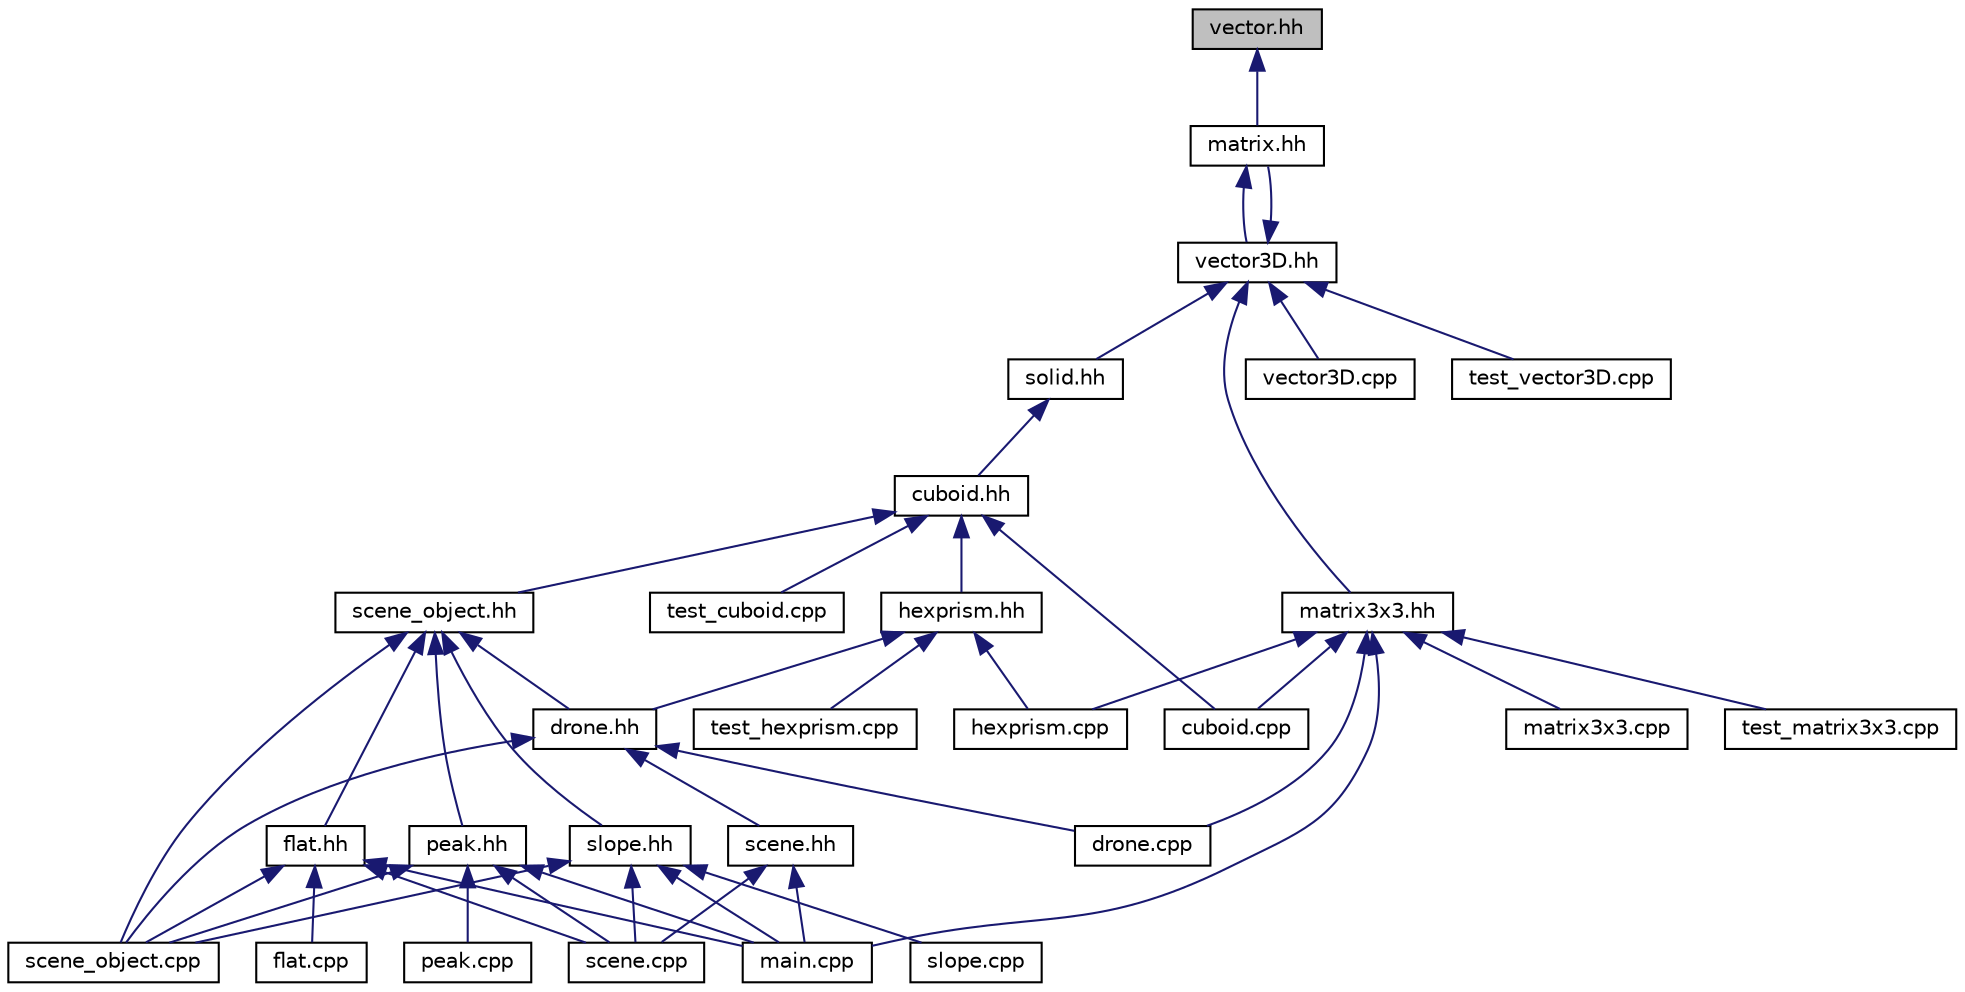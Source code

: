 digraph "vector.hh"
{
 // LATEX_PDF_SIZE
  edge [fontname="Helvetica",fontsize="10",labelfontname="Helvetica",labelfontsize="10"];
  node [fontname="Helvetica",fontsize="10",shape=record];
  Node1 [label="vector.hh",height=0.2,width=0.4,color="black", fillcolor="grey75", style="filled", fontcolor="black",tooltip="Definicja szablonu Vector."];
  Node1 -> Node2 [dir="back",color="midnightblue",fontsize="10",style="solid",fontname="Helvetica"];
  Node2 [label="matrix.hh",height=0.2,width=0.4,color="black", fillcolor="white", style="filled",URL="$matrix_8hh.html",tooltip="Definicja szablonu Matrix."];
  Node2 -> Node3 [dir="back",color="midnightblue",fontsize="10",style="solid",fontname="Helvetica"];
  Node3 [label="vector3D.hh",height=0.2,width=0.4,color="black", fillcolor="white", style="filled",URL="$vector3_d_8hh.html",tooltip="konkretyzacja szablonu Vector3D"];
  Node3 -> Node4 [dir="back",color="midnightblue",fontsize="10",style="solid",fontname="Helvetica"];
  Node4 [label="solid.hh",height=0.2,width=0.4,color="black", fillcolor="white", style="filled",URL="$solid_8hh.html",tooltip="Definicja klasy Solid."];
  Node4 -> Node5 [dir="back",color="midnightblue",fontsize="10",style="solid",fontname="Helvetica"];
  Node5 [label="cuboid.hh",height=0.2,width=0.4,color="black", fillcolor="white", style="filled",URL="$cuboid_8hh.html",tooltip="Deklaracja klasy Cuboid."];
  Node5 -> Node6 [dir="back",color="midnightblue",fontsize="10",style="solid",fontname="Helvetica"];
  Node6 [label="hexprism.hh",height=0.2,width=0.4,color="black", fillcolor="white", style="filled",URL="$hexprism_8hh.html",tooltip="Deklaracja klasy HexPrism."];
  Node6 -> Node7 [dir="back",color="midnightblue",fontsize="10",style="solid",fontname="Helvetica"];
  Node7 [label="drone.hh",height=0.2,width=0.4,color="black", fillcolor="white", style="filled",URL="$drone_8hh.html",tooltip="Definicja klasy Drone."];
  Node7 -> Node8 [dir="back",color="midnightblue",fontsize="10",style="solid",fontname="Helvetica"];
  Node8 [label="scene.hh",height=0.2,width=0.4,color="black", fillcolor="white", style="filled",URL="$scene_8hh.html",tooltip="Deklaracja klasy Sceny."];
  Node8 -> Node9 [dir="back",color="midnightblue",fontsize="10",style="solid",fontname="Helvetica"];
  Node9 [label="main.cpp",height=0.2,width=0.4,color="black", fillcolor="white", style="filled",URL="$app_2main_8cpp.html",tooltip=" "];
  Node8 -> Node10 [dir="back",color="midnightblue",fontsize="10",style="solid",fontname="Helvetica"];
  Node10 [label="scene.cpp",height=0.2,width=0.4,color="black", fillcolor="white", style="filled",URL="$scene_8cpp.html",tooltip="Definicje metod klasy Scene."];
  Node7 -> Node11 [dir="back",color="midnightblue",fontsize="10",style="solid",fontname="Helvetica"];
  Node11 [label="drone.cpp",height=0.2,width=0.4,color="black", fillcolor="white", style="filled",URL="$drone_8cpp.html",tooltip="Definicje metod klasy Drone."];
  Node7 -> Node12 [dir="back",color="midnightblue",fontsize="10",style="solid",fontname="Helvetica"];
  Node12 [label="scene_object.cpp",height=0.2,width=0.4,color="black", fillcolor="white", style="filled",URL="$scene__object_8cpp.html",tooltip="Definicje metod klasy SceneObject."];
  Node6 -> Node13 [dir="back",color="midnightblue",fontsize="10",style="solid",fontname="Helvetica"];
  Node13 [label="hexprism.cpp",height=0.2,width=0.4,color="black", fillcolor="white", style="filled",URL="$hexprism_8cpp.html",tooltip="Definicje metod klasy HexPrism."];
  Node6 -> Node14 [dir="back",color="midnightblue",fontsize="10",style="solid",fontname="Helvetica"];
  Node14 [label="test_hexprism.cpp",height=0.2,width=0.4,color="black", fillcolor="white", style="filled",URL="$test__hexprism_8cpp.html",tooltip="Plik zawiera testy dotyczące klasy HexPrism."];
  Node5 -> Node15 [dir="back",color="midnightblue",fontsize="10",style="solid",fontname="Helvetica"];
  Node15 [label="scene_object.hh",height=0.2,width=0.4,color="black", fillcolor="white", style="filled",URL="$scene__object_8hh.html",tooltip="Definicja klasy SceneObject."];
  Node15 -> Node7 [dir="back",color="midnightblue",fontsize="10",style="solid",fontname="Helvetica"];
  Node15 -> Node16 [dir="back",color="midnightblue",fontsize="10",style="solid",fontname="Helvetica"];
  Node16 [label="slope.hh",height=0.2,width=0.4,color="black", fillcolor="white", style="filled",URL="$slope_8hh.html",tooltip="Definicja klasy Slope."];
  Node16 -> Node9 [dir="back",color="midnightblue",fontsize="10",style="solid",fontname="Helvetica"];
  Node16 -> Node10 [dir="back",color="midnightblue",fontsize="10",style="solid",fontname="Helvetica"];
  Node16 -> Node12 [dir="back",color="midnightblue",fontsize="10",style="solid",fontname="Helvetica"];
  Node16 -> Node17 [dir="back",color="midnightblue",fontsize="10",style="solid",fontname="Helvetica"];
  Node17 [label="slope.cpp",height=0.2,width=0.4,color="black", fillcolor="white", style="filled",URL="$slope_8cpp.html",tooltip="Definicje metod klasy Slope."];
  Node15 -> Node18 [dir="back",color="midnightblue",fontsize="10",style="solid",fontname="Helvetica"];
  Node18 [label="peak.hh",height=0.2,width=0.4,color="black", fillcolor="white", style="filled",URL="$peak_8hh.html",tooltip="Definicja klasy Peak."];
  Node18 -> Node9 [dir="back",color="midnightblue",fontsize="10",style="solid",fontname="Helvetica"];
  Node18 -> Node19 [dir="back",color="midnightblue",fontsize="10",style="solid",fontname="Helvetica"];
  Node19 [label="peak.cpp",height=0.2,width=0.4,color="black", fillcolor="white", style="filled",URL="$peak_8cpp.html",tooltip="Definicje metod klasy Peak."];
  Node18 -> Node10 [dir="back",color="midnightblue",fontsize="10",style="solid",fontname="Helvetica"];
  Node18 -> Node12 [dir="back",color="midnightblue",fontsize="10",style="solid",fontname="Helvetica"];
  Node15 -> Node20 [dir="back",color="midnightblue",fontsize="10",style="solid",fontname="Helvetica"];
  Node20 [label="flat.hh",height=0.2,width=0.4,color="black", fillcolor="white", style="filled",URL="$flat_8hh.html",tooltip="Definicja klasy Flat."];
  Node20 -> Node9 [dir="back",color="midnightblue",fontsize="10",style="solid",fontname="Helvetica"];
  Node20 -> Node21 [dir="back",color="midnightblue",fontsize="10",style="solid",fontname="Helvetica"];
  Node21 [label="flat.cpp",height=0.2,width=0.4,color="black", fillcolor="white", style="filled",URL="$flat_8cpp.html",tooltip="Definicje metod klasy Flat."];
  Node20 -> Node10 [dir="back",color="midnightblue",fontsize="10",style="solid",fontname="Helvetica"];
  Node20 -> Node12 [dir="back",color="midnightblue",fontsize="10",style="solid",fontname="Helvetica"];
  Node15 -> Node12 [dir="back",color="midnightblue",fontsize="10",style="solid",fontname="Helvetica"];
  Node5 -> Node22 [dir="back",color="midnightblue",fontsize="10",style="solid",fontname="Helvetica"];
  Node22 [label="cuboid.cpp",height=0.2,width=0.4,color="black", fillcolor="white", style="filled",URL="$cuboid_8cpp.html",tooltip="Definicje metod klasy Cuboid."];
  Node5 -> Node23 [dir="back",color="midnightblue",fontsize="10",style="solid",fontname="Helvetica"];
  Node23 [label="test_cuboid.cpp",height=0.2,width=0.4,color="black", fillcolor="white", style="filled",URL="$test__cuboid_8cpp.html",tooltip="Plik zawiera testy dotyczące klasy Cuboid."];
  Node3 -> Node2 [dir="back",color="midnightblue",fontsize="10",style="solid",fontname="Helvetica"];
  Node3 -> Node24 [dir="back",color="midnightblue",fontsize="10",style="solid",fontname="Helvetica"];
  Node24 [label="matrix3x3.hh",height=0.2,width=0.4,color="black", fillcolor="white", style="filled",URL="$matrix3x3_8hh.html",tooltip="konkretyzacja szablonu Matrix3x3"];
  Node24 -> Node9 [dir="back",color="midnightblue",fontsize="10",style="solid",fontname="Helvetica"];
  Node24 -> Node22 [dir="back",color="midnightblue",fontsize="10",style="solid",fontname="Helvetica"];
  Node24 -> Node11 [dir="back",color="midnightblue",fontsize="10",style="solid",fontname="Helvetica"];
  Node24 -> Node13 [dir="back",color="midnightblue",fontsize="10",style="solid",fontname="Helvetica"];
  Node24 -> Node25 [dir="back",color="midnightblue",fontsize="10",style="solid",fontname="Helvetica"];
  Node25 [label="matrix3x3.cpp",height=0.2,width=0.4,color="black", fillcolor="white", style="filled",URL="$matrix3x3_8cpp.html",tooltip="Metody zdefiniowane dla Macierzy3x3."];
  Node24 -> Node26 [dir="back",color="midnightblue",fontsize="10",style="solid",fontname="Helvetica"];
  Node26 [label="test_matrix3x3.cpp",height=0.2,width=0.4,color="black", fillcolor="white", style="filled",URL="$test__matrix3x3_8cpp.html",tooltip="Plik zawiera testy dotyczące wektorów 3D."];
  Node3 -> Node27 [dir="back",color="midnightblue",fontsize="10",style="solid",fontname="Helvetica"];
  Node27 [label="vector3D.cpp",height=0.2,width=0.4,color="black", fillcolor="white", style="filled",URL="$vector3_d_8cpp.html",tooltip="Metody zdefiniowane dla Wektora3D."];
  Node3 -> Node28 [dir="back",color="midnightblue",fontsize="10",style="solid",fontname="Helvetica"];
  Node28 [label="test_vector3D.cpp",height=0.2,width=0.4,color="black", fillcolor="white", style="filled",URL="$test__vector3_d_8cpp.html",tooltip="Plik zawiera testy dotyczące wektorów 3D."];
}

